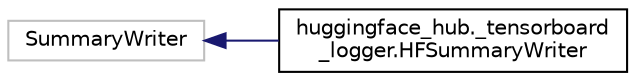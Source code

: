 digraph "Graphical Class Hierarchy"
{
 // LATEX_PDF_SIZE
  edge [fontname="Helvetica",fontsize="10",labelfontname="Helvetica",labelfontsize="10"];
  node [fontname="Helvetica",fontsize="10",shape=record];
  rankdir="LR";
  Node18846 [label="SummaryWriter",height=0.2,width=0.4,color="grey75", fillcolor="white", style="filled",tooltip=" "];
  Node18846 -> Node0 [dir="back",color="midnightblue",fontsize="10",style="solid",fontname="Helvetica"];
  Node0 [label="huggingface_hub._tensorboard\l_logger.HFSummaryWriter",height=0.2,width=0.4,color="black", fillcolor="white", style="filled",URL="$classhuggingface__hub_1_1__tensorboard__logger_1_1HFSummaryWriter.html",tooltip=" "];
}
